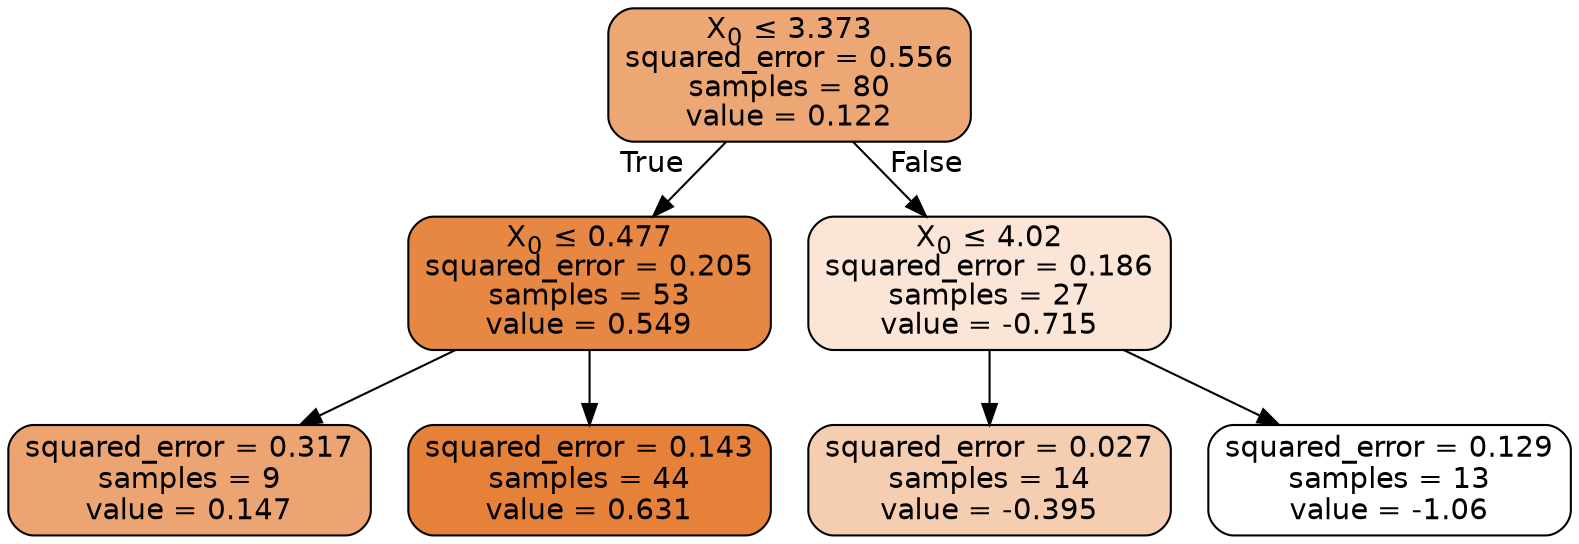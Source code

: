 digraph Tree {
node [shape=box, style="filled, rounded", color="black", fontname="helvetica"] ;
edge [fontname="helvetica"] ;
0 [label=<X<SUB>0</SUB> &le; 3.373<br/>squared_error = 0.556<br/>samples = 80<br/>value = 0.122>, fillcolor="#eda775"] ;
1 [label=<X<SUB>0</SUB> &le; 0.477<br/>squared_error = 0.205<br/>samples = 53<br/>value = 0.549>, fillcolor="#e68743"] ;
0 -> 1 [labeldistance=2.5, labelangle=45, headlabel="True"] ;
2 [label=<squared_error = 0.317<br/>samples = 9<br/>value = 0.147>, fillcolor="#eca572"] ;
1 -> 2 ;
3 [label=<squared_error = 0.143<br/>samples = 44<br/>value = 0.631>, fillcolor="#e58139"] ;
1 -> 3 ;
4 [label=<X<SUB>0</SUB> &le; 4.02<br/>squared_error = 0.186<br/>samples = 27<br/>value = -0.715>, fillcolor="#fae5d7"] ;
0 -> 4 [labeldistance=2.5, labelangle=-45, headlabel="False"] ;
5 [label=<squared_error = 0.027<br/>samples = 14<br/>value = -0.395>, fillcolor="#f5cdb1"] ;
4 -> 5 ;
6 [label=<squared_error = 0.129<br/>samples = 13<br/>value = -1.06>, fillcolor="#ffffff"] ;
4 -> 6 ;
}

